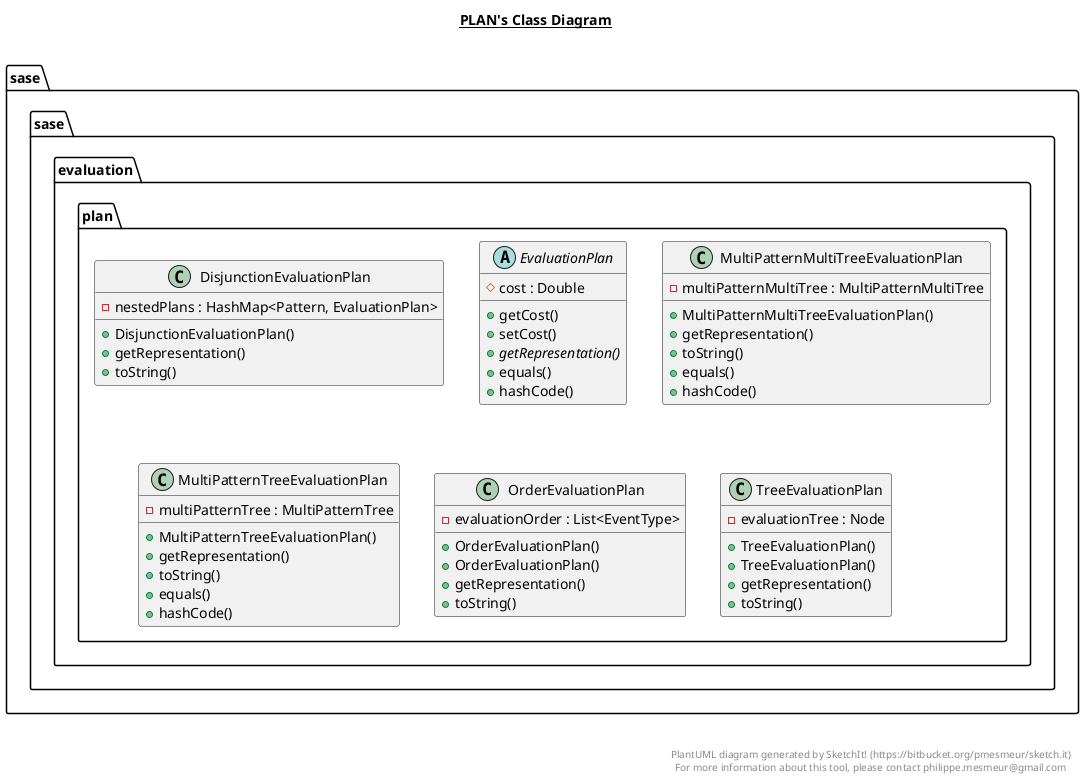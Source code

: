 @startuml

title __PLAN's Class Diagram__\n

  package sase.sase.evaluation {
    package sase.sase.evaluation.plan {
      class DisjunctionEvaluationPlan {
          - nestedPlans : HashMap<Pattern, EvaluationPlan>
          + DisjunctionEvaluationPlan()
          + getRepresentation()
          + toString()
      }
    }
  }
  

  package sase.sase.evaluation {
    package sase.sase.evaluation.plan {
      abstract class EvaluationPlan {
          # cost : Double
          + getCost()
          + setCost()
          {abstract} + getRepresentation()
          + equals()
          + hashCode()
      }
    }
  }
  

  package sase.sase.evaluation {
    package sase.sase.evaluation.plan {
      class MultiPatternMultiTreeEvaluationPlan {
          - multiPatternMultiTree : MultiPatternMultiTree
          + MultiPatternMultiTreeEvaluationPlan()
          + getRepresentation()
          + toString()
          + equals()
          + hashCode()
      }
    }
  }
  

  package sase.sase.evaluation {
    package sase.sase.evaluation.plan {
      class MultiPatternTreeEvaluationPlan {
          - multiPatternTree : MultiPatternTree
          + MultiPatternTreeEvaluationPlan()
          + getRepresentation()
          + toString()
          + equals()
          + hashCode()
      }
    }
  }
  

  package sase.sase.evaluation {
    package sase.sase.evaluation.plan {
      class OrderEvaluationPlan {
          - evaluationOrder : List<EventType>
          + OrderEvaluationPlan()
          + OrderEvaluationPlan()
          + getRepresentation()
          + toString()
      }
    }
  }
  

  package sase.sase.evaluation {
    package sase.sase.evaluation.plan {
      class TreeEvaluationPlan {
          - evaluationTree : Node
          + TreeEvaluationPlan()
          + TreeEvaluationPlan()
          + getRepresentation()
          + toString()
      }
    }
  }
  



right footer


PlantUML diagram generated by SketchIt! (https://bitbucket.org/pmesmeur/sketch.it)
For more information about this tool, please contact philippe.mesmeur@gmail.com
endfooter

@enduml
